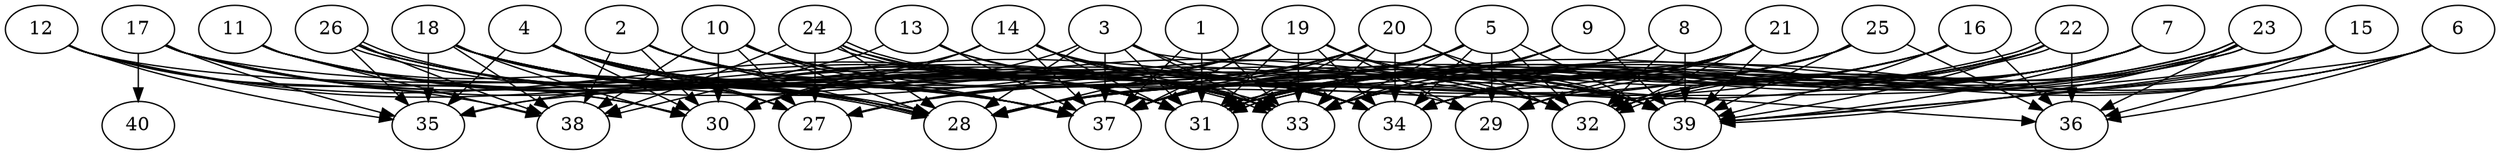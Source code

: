 // DAG automatically generated by daggen at Thu Oct  3 14:06:50 2019
// ./daggen --dot -n 40 --ccr 0.3 --fat 0.9 --regular 0.9 --density 0.9 --mindata 5242880 --maxdata 52428800 
digraph G {
  1 [size="58309973", alpha="0.16", expect_size="17492992"] 
  1 -> 31 [size ="17492992"]
  1 -> 33 [size ="17492992"]
  1 -> 37 [size ="17492992"]
  2 [size="110322347", alpha="0.01", expect_size="33096704"] 
  2 -> 28 [size ="33096704"]
  2 -> 30 [size ="33096704"]
  2 -> 31 [size ="33096704"]
  2 -> 32 [size ="33096704"]
  2 -> 34 [size ="33096704"]
  2 -> 37 [size ="33096704"]
  2 -> 38 [size ="33096704"]
  3 [size="114179413", alpha="0.11", expect_size="34253824"] 
  3 -> 28 [size ="34253824"]
  3 -> 30 [size ="34253824"]
  3 -> 31 [size ="34253824"]
  3 -> 33 [size ="34253824"]
  3 -> 34 [size ="34253824"]
  3 -> 36 [size ="34253824"]
  3 -> 37 [size ="34253824"]
  4 [size="50029227", alpha="0.06", expect_size="15008768"] 
  4 -> 27 [size ="15008768"]
  4 -> 28 [size ="15008768"]
  4 -> 29 [size ="15008768"]
  4 -> 30 [size ="15008768"]
  4 -> 31 [size ="15008768"]
  4 -> 33 [size ="15008768"]
  4 -> 34 [size ="15008768"]
  4 -> 35 [size ="15008768"]
  4 -> 37 [size ="15008768"]
  5 [size="113950720", alpha="0.05", expect_size="34185216"] 
  5 -> 27 [size ="34185216"]
  5 -> 28 [size ="34185216"]
  5 -> 29 [size ="34185216"]
  5 -> 30 [size ="34185216"]
  5 -> 32 [size ="34185216"]
  5 -> 33 [size ="34185216"]
  5 -> 34 [size ="34185216"]
  5 -> 37 [size ="34185216"]
  5 -> 39 [size ="34185216"]
  6 [size="128348160", alpha="0.04", expect_size="38504448"] 
  6 -> 31 [size ="38504448"]
  6 -> 33 [size ="38504448"]
  6 -> 34 [size ="38504448"]
  6 -> 36 [size ="38504448"]
  6 -> 39 [size ="38504448"]
  7 [size="169915733", alpha="0.17", expect_size="50974720"] 
  7 -> 29 [size ="50974720"]
  7 -> 31 [size ="50974720"]
  7 -> 32 [size ="50974720"]
  7 -> 33 [size ="50974720"]
  7 -> 34 [size ="50974720"]
  7 -> 37 [size ="50974720"]
  7 -> 39 [size ="50974720"]
  8 [size="41632427", alpha="0.16", expect_size="12489728"] 
  8 -> 28 [size ="12489728"]
  8 -> 31 [size ="12489728"]
  8 -> 32 [size ="12489728"]
  8 -> 37 [size ="12489728"]
  8 -> 39 [size ="12489728"]
  9 [size="139554133", alpha="0.06", expect_size="41866240"] 
  9 -> 28 [size ="41866240"]
  9 -> 31 [size ="41866240"]
  9 -> 33 [size ="41866240"]
  9 -> 37 [size ="41866240"]
  9 -> 39 [size ="41866240"]
  10 [size="106526720", alpha="0.16", expect_size="31958016"] 
  10 -> 27 [size ="31958016"]
  10 -> 28 [size ="31958016"]
  10 -> 30 [size ="31958016"]
  10 -> 31 [size ="31958016"]
  10 -> 33 [size ="31958016"]
  10 -> 34 [size ="31958016"]
  10 -> 37 [size ="31958016"]
  10 -> 38 [size ="31958016"]
  10 -> 39 [size ="31958016"]
  11 [size="94228480", alpha="0.20", expect_size="28268544"] 
  11 -> 27 [size ="28268544"]
  11 -> 28 [size ="28268544"]
  11 -> 31 [size ="28268544"]
  11 -> 33 [size ="28268544"]
  11 -> 37 [size ="28268544"]
  11 -> 38 [size ="28268544"]
  12 [size="59443200", alpha="0.16", expect_size="17832960"] 
  12 -> 30 [size ="17832960"]
  12 -> 31 [size ="17832960"]
  12 -> 32 [size ="17832960"]
  12 -> 35 [size ="17832960"]
  12 -> 37 [size ="17832960"]
  12 -> 38 [size ="17832960"]
  13 [size="67218773", alpha="0.18", expect_size="20165632"] 
  13 -> 33 [size ="20165632"]
  13 -> 34 [size ="20165632"]
  13 -> 37 [size ="20165632"]
  13 -> 38 [size ="20165632"]
  14 [size="150685013", alpha="0.16", expect_size="45205504"] 
  14 -> 30 [size ="45205504"]
  14 -> 31 [size ="45205504"]
  14 -> 33 [size ="45205504"]
  14 -> 34 [size ="45205504"]
  14 -> 35 [size ="45205504"]
  14 -> 37 [size ="45205504"]
  14 -> 39 [size ="45205504"]
  15 [size="39424000", alpha="0.19", expect_size="11827200"] 
  15 -> 33 [size ="11827200"]
  15 -> 35 [size ="11827200"]
  15 -> 36 [size ="11827200"]
  15 -> 39 [size ="11827200"]
  16 [size="77086720", alpha="0.00", expect_size="23126016"] 
  16 -> 28 [size ="23126016"]
  16 -> 31 [size ="23126016"]
  16 -> 34 [size ="23126016"]
  16 -> 36 [size ="23126016"]
  16 -> 37 [size ="23126016"]
  16 -> 39 [size ="23126016"]
  17 [size="108936533", alpha="0.10", expect_size="32680960"] 
  17 -> 28 [size ="32680960"]
  17 -> 30 [size ="32680960"]
  17 -> 31 [size ="32680960"]
  17 -> 34 [size ="32680960"]
  17 -> 35 [size ="32680960"]
  17 -> 39 [size ="32680960"]
  17 -> 40 [size ="32680960"]
  18 [size="88668160", alpha="0.11", expect_size="26600448"] 
  18 -> 27 [size ="26600448"]
  18 -> 28 [size ="26600448"]
  18 -> 30 [size ="26600448"]
  18 -> 31 [size ="26600448"]
  18 -> 33 [size ="26600448"]
  18 -> 34 [size ="26600448"]
  18 -> 35 [size ="26600448"]
  18 -> 37 [size ="26600448"]
  18 -> 38 [size ="26600448"]
  18 -> 39 [size ="26600448"]
  19 [size="59934720", alpha="0.07", expect_size="17980416"] 
  19 -> 27 [size ="17980416"]
  19 -> 28 [size ="17980416"]
  19 -> 29 [size ="17980416"]
  19 -> 30 [size ="17980416"]
  19 -> 31 [size ="17980416"]
  19 -> 32 [size ="17980416"]
  19 -> 33 [size ="17980416"]
  19 -> 34 [size ="17980416"]
  19 -> 37 [size ="17980416"]
  19 -> 39 [size ="17980416"]
  20 [size="108513280", alpha="0.08", expect_size="32553984"] 
  20 -> 27 [size ="32553984"]
  20 -> 30 [size ="32553984"]
  20 -> 31 [size ="32553984"]
  20 -> 32 [size ="32553984"]
  20 -> 33 [size ="32553984"]
  20 -> 34 [size ="32553984"]
  20 -> 37 [size ="32553984"]
  20 -> 39 [size ="32553984"]
  21 [size="75581440", alpha="0.14", expect_size="22674432"] 
  21 -> 28 [size ="22674432"]
  21 -> 29 [size ="22674432"]
  21 -> 31 [size ="22674432"]
  21 -> 32 [size ="22674432"]
  21 -> 33 [size ="22674432"]
  21 -> 34 [size ="22674432"]
  21 -> 37 [size ="22674432"]
  21 -> 39 [size ="22674432"]
  22 [size="73970347", alpha="0.12", expect_size="22191104"] 
  22 -> 28 [size ="22191104"]
  22 -> 31 [size ="22191104"]
  22 -> 31 [size ="22191104"]
  22 -> 32 [size ="22191104"]
  22 -> 33 [size ="22191104"]
  22 -> 34 [size ="22191104"]
  22 -> 36 [size ="22191104"]
  22 -> 39 [size ="22191104"]
  23 [size="42847573", alpha="0.02", expect_size="12854272"] 
  23 -> 31 [size ="12854272"]
  23 -> 31 [size ="12854272"]
  23 -> 32 [size ="12854272"]
  23 -> 32 [size ="12854272"]
  23 -> 33 [size ="12854272"]
  23 -> 34 [size ="12854272"]
  23 -> 36 [size ="12854272"]
  23 -> 39 [size ="12854272"]
  24 [size="23797760", alpha="0.16", expect_size="7139328"] 
  24 -> 27 [size ="7139328"]
  24 -> 28 [size ="7139328"]
  24 -> 31 [size ="7139328"]
  24 -> 33 [size ="7139328"]
  24 -> 33 [size ="7139328"]
  24 -> 38 [size ="7139328"]
  24 -> 39 [size ="7139328"]
  25 [size="150975147", alpha="0.03", expect_size="45292544"] 
  25 -> 27 [size ="45292544"]
  25 -> 28 [size ="45292544"]
  25 -> 33 [size ="45292544"]
  25 -> 34 [size ="45292544"]
  25 -> 36 [size ="45292544"]
  25 -> 39 [size ="45292544"]
  26 [size="144984747", alpha="0.03", expect_size="43495424"] 
  26 -> 28 [size ="43495424"]
  26 -> 28 [size ="43495424"]
  26 -> 31 [size ="43495424"]
  26 -> 32 [size ="43495424"]
  26 -> 33 [size ="43495424"]
  26 -> 35 [size ="43495424"]
  26 -> 38 [size ="43495424"]
  27 [size="148865707", alpha="0.03", expect_size="44659712"] 
  28 [size="69410133", alpha="0.06", expect_size="20823040"] 
  29 [size="155112107", alpha="0.05", expect_size="46533632"] 
  30 [size="56712533", alpha="0.15", expect_size="17013760"] 
  31 [size="121736533", alpha="0.14", expect_size="36520960"] 
  32 [size="76445013", alpha="0.19", expect_size="22933504"] 
  33 [size="170970453", alpha="0.11", expect_size="51291136"] 
  34 [size="30160213", alpha="0.19", expect_size="9048064"] 
  35 [size="158433280", alpha="0.10", expect_size="47529984"] 
  36 [size="23111680", alpha="0.09", expect_size="6933504"] 
  37 [size="49650347", alpha="0.19", expect_size="14895104"] 
  38 [size="75909120", alpha="0.18", expect_size="22772736"] 
  39 [size="126050987", alpha="0.03", expect_size="37815296"] 
  40 [size="164870827", alpha="0.19", expect_size="49461248"] 
}

